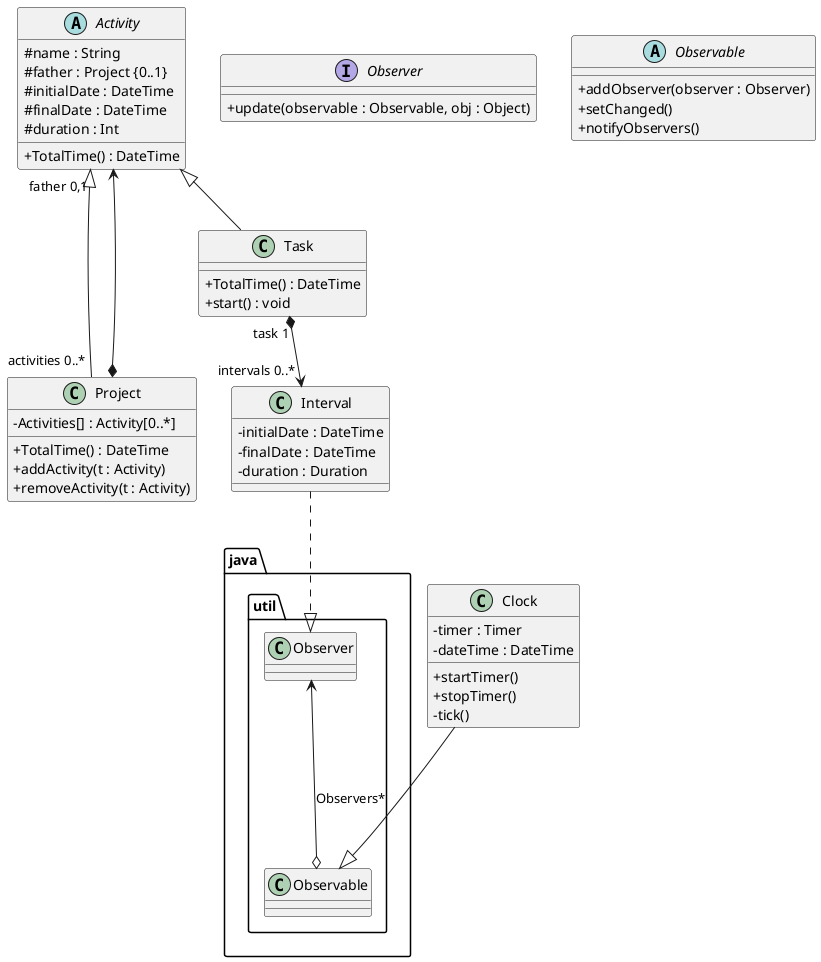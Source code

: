 @startuml
'https://plantuml.com/class-diagram

skinparam classAttributeIconSize 0

Project"activities 0..*"-up-|>"father 0,1"Activity
Task -up-|>Activity
Project*--->Activity
Task"task 1"*-->"intervals 0..*"Interval

package java.util{
Observable o--up->Observer : Observers*
}
Clock---|>Observable
Interval..|>Observer

Interface Observer{
    +update(observable : Observable, obj : Object)
}
Abstract Observable{
    +addObserver(observer : Observer)
    +setChanged()
    +notifyObservers()

}
class Project {
    -Activities[] : Activity[0..*]

    +TotalTime() : DateTime
    +addActivity(t : Activity)
    +removeActivity(t : Activity)
}
class Task{
    +TotalTime() : DateTime
    +start() : void
}

abstract Activity{
    #name : String
    #father : Project {0..1}
    #initialDate : DateTime
    #finalDate : DateTime
    #duration : Int

    +TotalTime() : DateTime
}
class Interval{
    -initialDate : DateTime
    -finalDate : DateTime
    -duration : Duration
}
class Clock{
    -timer : Timer
    -dateTime : DateTime
    +startTimer()
    +stopTimer()
    -tick()
}


@enduml